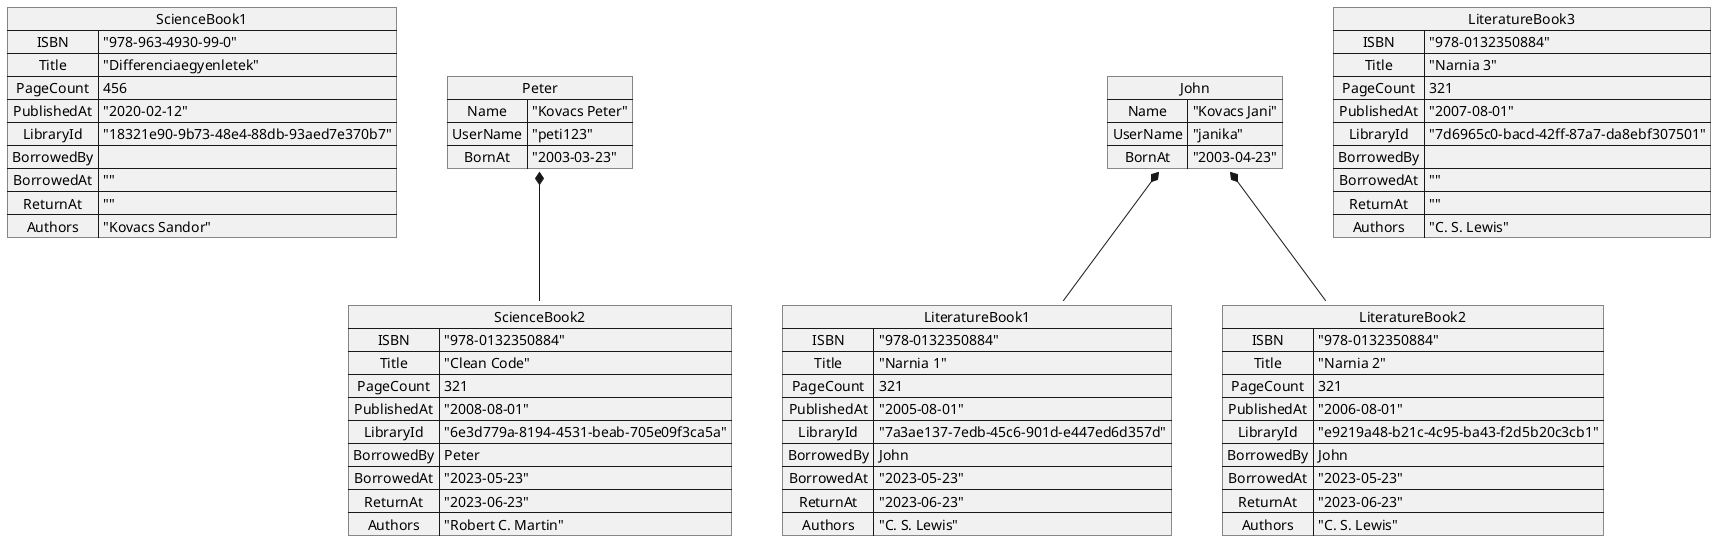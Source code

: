 @startuml Objects


map ScienceBook1{
    ISBN => "978-963-4930-99-0"
    Title => "Differenciaegyenletek"
    PageCount => 456
    PublishedAt => "2020-02-12"
    LibraryId => "18321e90-9b73-48e4-88db-93aed7e370b7"
    BorrowedBy => 
    BorrowedAt => ""
    ReturnAt => ""
    Authors  => "Kovacs Sandor"
}

map ScienceBook2{
    ISBN => "978-0132350884"
    Title => "Clean Code"
    PageCount => 321
    PublishedAt => "2008-08-01"
    LibraryId => "6e3d779a-8194-4531-beab-705e09f3ca5a"
    BorrowedBy => Peter
    BorrowedAt => "2023-05-23"
    ReturnAt => "2023-06-23"
    Authors  => "Robert C. Martin"
}

map LiteratureBook1{
    ISBN => "978-0132350884"
    Title => "Narnia 1"
    PageCount => 321
    PublishedAt => "2005-08-01"
    LibraryId => "7a3ae137-7edb-45c6-901d-e447ed6d357d"
    BorrowedBy => John
    BorrowedAt => "2023-05-23"
    ReturnAt => "2023-06-23"
    Authors  => "C. S. Lewis"
}

map LiteratureBook2{
    ISBN => "978-0132350884"
    Title => "Narnia 2"
    PageCount => 321
    PublishedAt => "2006-08-01"
    LibraryId => "e9219a48-b21c-4c95-ba43-f2d5b20c3cb1"
    BorrowedBy => John
    BorrowedAt => "2023-05-23"
    ReturnAt => "2023-06-23"
    Authors  => "C. S. Lewis"
}

map LiteratureBook3{
    ISBN => "978-0132350884"
    Title => "Narnia 3"
    PageCount => 321
    PublishedAt => "2007-08-01"
    LibraryId => "7d6965c0-bacd-42ff-87a7-da8ebf307501"
    BorrowedBy => 
    BorrowedAt => ""
    ReturnAt => ""
    Authors  => "C. S. Lewis"
}


map Peter{
    Name => "Kovacs Peter"
    UserName => "peti123"
    BornAt => "2003-03-23"
}
map John{
    Name => "Kovacs Jani"
    UserName => "janika"
    BornAt => "2003-04-23"
}


Peter *-- ScienceBook2
John *-- LiteratureBook1
John *-- LiteratureBook2

@enduml